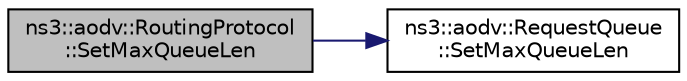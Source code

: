 digraph "ns3::aodv::RoutingProtocol::SetMaxQueueLen"
{
 // LATEX_PDF_SIZE
  edge [fontname="Helvetica",fontsize="10",labelfontname="Helvetica",labelfontsize="10"];
  node [fontname="Helvetica",fontsize="10",shape=record];
  rankdir="LR";
  Node1 [label="ns3::aodv::RoutingProtocol\l::SetMaxQueueLen",height=0.2,width=0.4,color="black", fillcolor="grey75", style="filled", fontcolor="black",tooltip="Set the maximum queue length."];
  Node1 -> Node2 [color="midnightblue",fontsize="10",style="solid",fontname="Helvetica"];
  Node2 [label="ns3::aodv::RequestQueue\l::SetMaxQueueLen",height=0.2,width=0.4,color="black", fillcolor="white", style="filled",URL="$classns3_1_1aodv_1_1_request_queue.html#a4a71c31d25dfe0f97e970938076c00c5",tooltip="Set maximum queue length."];
}
